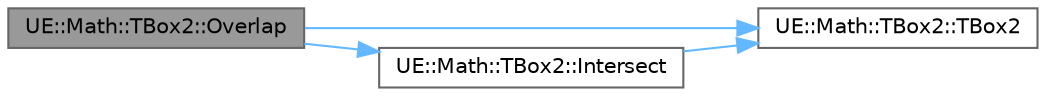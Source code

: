 digraph "UE::Math::TBox2::Overlap"
{
 // INTERACTIVE_SVG=YES
 // LATEX_PDF_SIZE
  bgcolor="transparent";
  edge [fontname=Helvetica,fontsize=10,labelfontname=Helvetica,labelfontsize=10];
  node [fontname=Helvetica,fontsize=10,shape=box,height=0.2,width=0.4];
  rankdir="LR";
  Node1 [id="Node000001",label="UE::Math::TBox2::Overlap",height=0.2,width=0.4,color="gray40", fillcolor="grey60", style="filled", fontcolor="black",tooltip="Returns the overlap box of two boxes."];
  Node1 -> Node2 [id="edge1_Node000001_Node000002",color="steelblue1",style="solid",tooltip=" "];
  Node2 [id="Node000002",label="UE::Math::TBox2::TBox2",height=0.2,width=0.4,color="grey40", fillcolor="white", style="filled",URL="$dd/d92/structUE_1_1Math_1_1TBox2.html#af48cedf22064c4240d1d25b61db004b8",tooltip="Default constructor (no initialization)."];
  Node1 -> Node3 [id="edge2_Node000001_Node000003",color="steelblue1",style="solid",tooltip=" "];
  Node3 [id="Node000003",label="UE::Math::TBox2::Intersect",height=0.2,width=0.4,color="grey40", fillcolor="white", style="filled",URL="$dd/d92/structUE_1_1Math_1_1TBox2.html#a5db52f9a1a6380dad422280e9b43454c",tooltip="Checks whether the given box intersects this box."];
  Node3 -> Node2 [id="edge3_Node000003_Node000002",color="steelblue1",style="solid",tooltip=" "];
}
